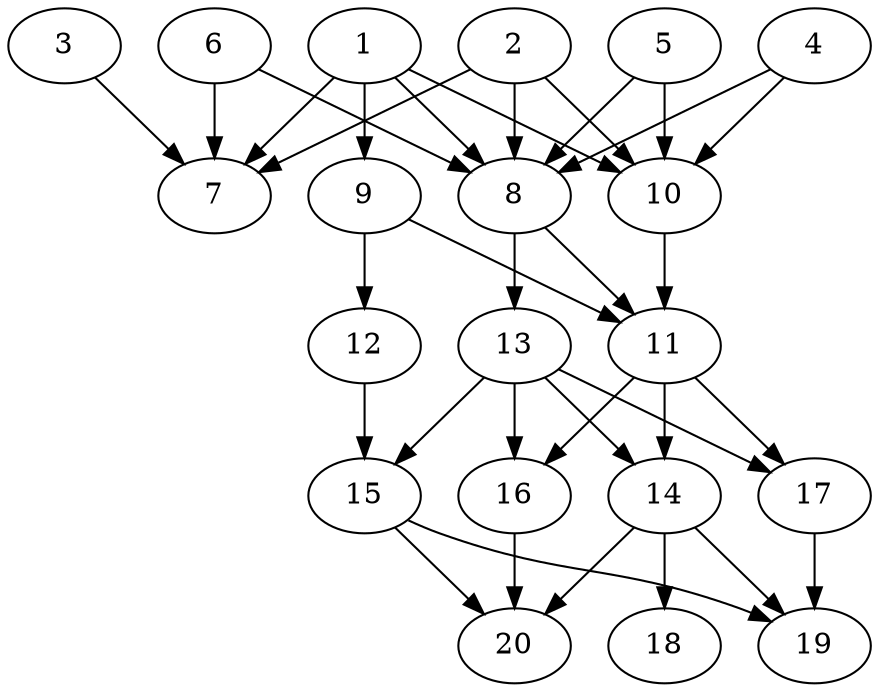 // DAG automatically generated by daggen at Tue Jul 23 14:28:59 2019
// ./daggen --dot -n 20 --ccr 0.5 --fat 0.6 --regular 0.5 --density 0.7 --mindata 5242880 --maxdata 52428800 
digraph G {
  1 [size="51611648", alpha="0.15", expect_size="25805824"] 
  1 -> 7 [size ="25805824"]
  1 -> 8 [size ="25805824"]
  1 -> 9 [size ="25805824"]
  1 -> 10 [size ="25805824"]
  2 [size="101851136", alpha="0.07", expect_size="50925568"] 
  2 -> 7 [size ="50925568"]
  2 -> 8 [size ="50925568"]
  2 -> 10 [size ="50925568"]
  3 [size="22208512", alpha="0.14", expect_size="11104256"] 
  3 -> 7 [size ="11104256"]
  4 [size="46497792", alpha="0.05", expect_size="23248896"] 
  4 -> 8 [size ="23248896"]
  4 -> 10 [size ="23248896"]
  5 [size="30631936", alpha="0.01", expect_size="15315968"] 
  5 -> 8 [size ="15315968"]
  5 -> 10 [size ="15315968"]
  6 [size="83718144", alpha="0.07", expect_size="41859072"] 
  6 -> 7 [size ="41859072"]
  6 -> 8 [size ="41859072"]
  7 [size="22855680", alpha="0.00", expect_size="11427840"] 
  8 [size="97855488", alpha="0.02", expect_size="48927744"] 
  8 -> 11 [size ="48927744"]
  8 -> 13 [size ="48927744"]
  9 [size="46075904", alpha="0.14", expect_size="23037952"] 
  9 -> 11 [size ="23037952"]
  9 -> 12 [size ="23037952"]
  10 [size="69613568", alpha="0.18", expect_size="34806784"] 
  10 -> 11 [size ="34806784"]
  11 [size="22218752", alpha="0.13", expect_size="11109376"] 
  11 -> 14 [size ="11109376"]
  11 -> 16 [size ="11109376"]
  11 -> 17 [size ="11109376"]
  12 [size="91353088", alpha="0.06", expect_size="45676544"] 
  12 -> 15 [size ="45676544"]
  13 [size="30846976", alpha="0.14", expect_size="15423488"] 
  13 -> 14 [size ="15423488"]
  13 -> 15 [size ="15423488"]
  13 -> 16 [size ="15423488"]
  13 -> 17 [size ="15423488"]
  14 [size="96585728", alpha="0.11", expect_size="48292864"] 
  14 -> 18 [size ="48292864"]
  14 -> 19 [size ="48292864"]
  14 -> 20 [size ="48292864"]
  15 [size="27383808", alpha="0.10", expect_size="13691904"] 
  15 -> 19 [size ="13691904"]
  15 -> 20 [size ="13691904"]
  16 [size="30679040", alpha="0.18", expect_size="15339520"] 
  16 -> 20 [size ="15339520"]
  17 [size="63954944", alpha="0.04", expect_size="31977472"] 
  17 -> 19 [size ="31977472"]
  18 [size="65402880", alpha="0.01", expect_size="32701440"] 
  19 [size="74995712", alpha="0.15", expect_size="37497856"] 
  20 [size="47550464", alpha="0.11", expect_size="23775232"] 
}
